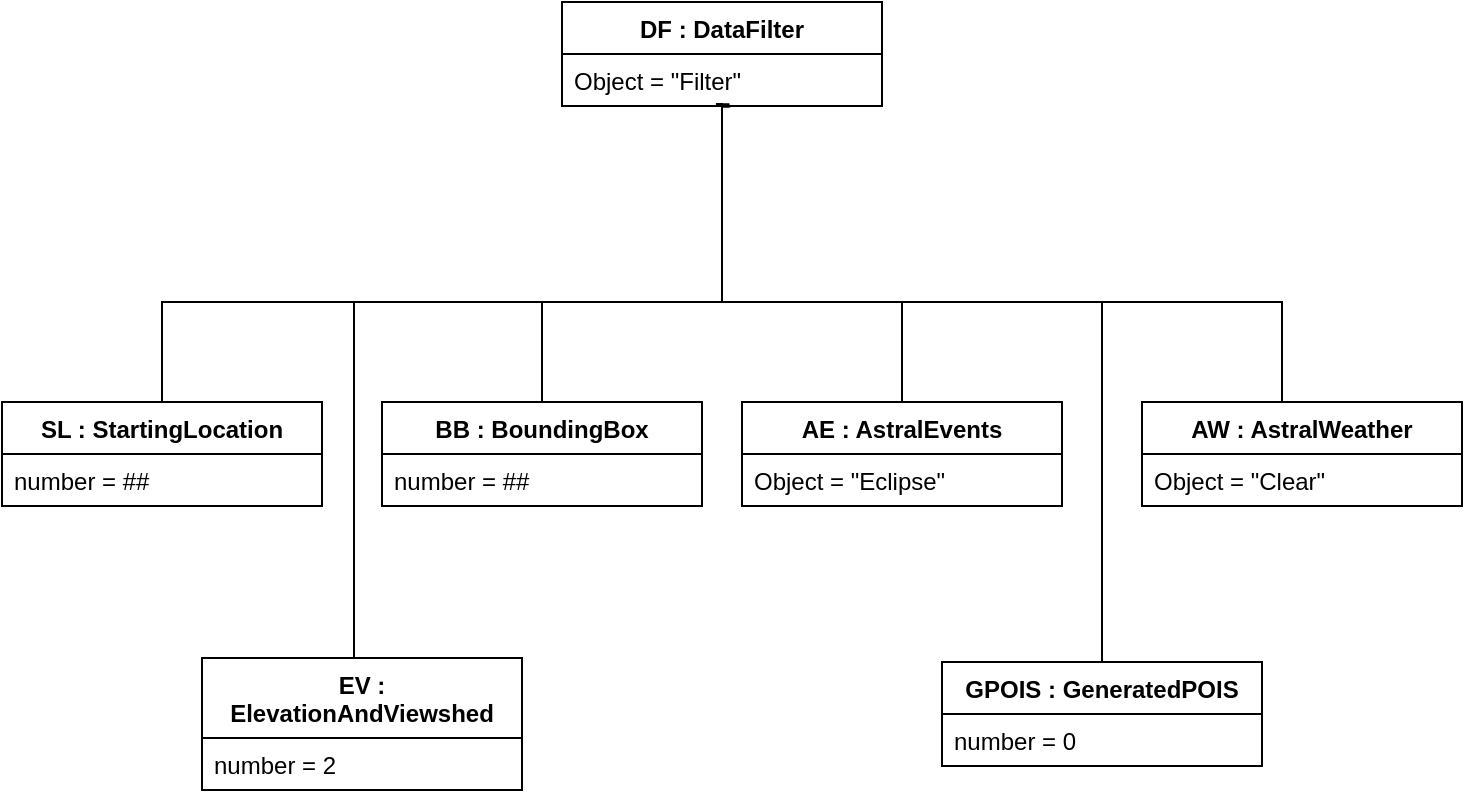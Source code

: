 <mxfile version="22.1.3" type="google">
  <diagram name="Object_Diagram" id="cWAjJjrQ19AfYeRwQsD6">
    <mxGraphModel dx="794" dy="470" grid="1" gridSize="10" guides="1" tooltips="1" connect="1" arrows="1" fold="1" page="1" pageScale="1" pageWidth="850" pageHeight="1100" math="0" shadow="0">
      <root>
        <mxCell id="0" />
        <mxCell id="1" parent="0" />
        <mxCell id="piSZbwudqz_-0FC9q4zR-2" value="DF : DataFilter" style="swimlane;fontStyle=1;align=center;verticalAlign=top;childLayout=stackLayout;horizontal=1;startSize=26;horizontalStack=0;resizeParent=1;resizeParentMax=0;resizeLast=0;collapsible=1;marginBottom=0;whiteSpace=wrap;html=1;" parent="1" vertex="1">
          <mxGeometry x="320" y="30" width="160" height="52" as="geometry" />
        </mxCell>
        <mxCell id="piSZbwudqz_-0FC9q4zR-5" value="Object = &quot;Filter&quot;" style="text;strokeColor=none;fillColor=none;align=left;verticalAlign=top;spacingLeft=4;spacingRight=4;overflow=hidden;rotatable=0;points=[[0,0.5],[1,0.5]];portConstraint=eastwest;whiteSpace=wrap;html=1;" parent="piSZbwudqz_-0FC9q4zR-2" vertex="1">
          <mxGeometry y="26" width="160" height="26" as="geometry" />
        </mxCell>
        <mxCell id="piSZbwudqz_-0FC9q4zR-6" value="SL : StartingLocation" style="swimlane;fontStyle=1;align=center;verticalAlign=top;childLayout=stackLayout;horizontal=1;startSize=26;horizontalStack=0;resizeParent=1;resizeParentMax=0;resizeLast=0;collapsible=1;marginBottom=0;whiteSpace=wrap;html=1;" parent="1" vertex="1">
          <mxGeometry x="40" y="230" width="160" height="52" as="geometry" />
        </mxCell>
        <mxCell id="piSZbwudqz_-0FC9q4zR-9" value="number = ##" style="text;strokeColor=none;fillColor=none;align=left;verticalAlign=top;spacingLeft=4;spacingRight=4;overflow=hidden;rotatable=0;points=[[0,0.5],[1,0.5]];portConstraint=eastwest;whiteSpace=wrap;html=1;" parent="piSZbwudqz_-0FC9q4zR-6" vertex="1">
          <mxGeometry y="26" width="160" height="26" as="geometry" />
        </mxCell>
        <mxCell id="piSZbwudqz_-0FC9q4zR-10" value="BB : BoundingBox" style="swimlane;fontStyle=1;align=center;verticalAlign=top;childLayout=stackLayout;horizontal=1;startSize=26;horizontalStack=0;resizeParent=1;resizeParentMax=0;resizeLast=0;collapsible=1;marginBottom=0;whiteSpace=wrap;html=1;" parent="1" vertex="1">
          <mxGeometry x="230" y="230" width="160" height="52" as="geometry" />
        </mxCell>
        <mxCell id="piSZbwudqz_-0FC9q4zR-13" value="number = ##" style="text;strokeColor=none;fillColor=none;align=left;verticalAlign=top;spacingLeft=4;spacingRight=4;overflow=hidden;rotatable=0;points=[[0,0.5],[1,0.5]];portConstraint=eastwest;whiteSpace=wrap;html=1;" parent="piSZbwudqz_-0FC9q4zR-10" vertex="1">
          <mxGeometry y="26" width="160" height="26" as="geometry" />
        </mxCell>
        <mxCell id="piSZbwudqz_-0FC9q4zR-14" value="AE : AstralEvents" style="swimlane;fontStyle=1;align=center;verticalAlign=top;childLayout=stackLayout;horizontal=1;startSize=26;horizontalStack=0;resizeParent=1;resizeParentMax=0;resizeLast=0;collapsible=1;marginBottom=0;whiteSpace=wrap;html=1;" parent="1" vertex="1">
          <mxGeometry x="410" y="230" width="160" height="52" as="geometry" />
        </mxCell>
        <mxCell id="piSZbwudqz_-0FC9q4zR-17" value="Object = &quot;Eclipse&quot;" style="text;strokeColor=none;fillColor=none;align=left;verticalAlign=top;spacingLeft=4;spacingRight=4;overflow=hidden;rotatable=0;points=[[0,0.5],[1,0.5]];portConstraint=eastwest;whiteSpace=wrap;html=1;" parent="piSZbwudqz_-0FC9q4zR-14" vertex="1">
          <mxGeometry y="26" width="160" height="26" as="geometry" />
        </mxCell>
        <mxCell id="piSZbwudqz_-0FC9q4zR-18" value="AW : AstralWeather" style="swimlane;fontStyle=1;align=center;verticalAlign=top;childLayout=stackLayout;horizontal=1;startSize=26;horizontalStack=0;resizeParent=1;resizeParentMax=0;resizeLast=0;collapsible=1;marginBottom=0;whiteSpace=wrap;html=1;" parent="1" vertex="1">
          <mxGeometry x="610" y="230" width="160" height="52" as="geometry" />
        </mxCell>
        <mxCell id="piSZbwudqz_-0FC9q4zR-21" value="Object = &quot;Clear&quot;" style="text;strokeColor=none;fillColor=none;align=left;verticalAlign=top;spacingLeft=4;spacingRight=4;overflow=hidden;rotatable=0;points=[[0,0.5],[1,0.5]];portConstraint=eastwest;whiteSpace=wrap;html=1;" parent="piSZbwudqz_-0FC9q4zR-18" vertex="1">
          <mxGeometry y="26" width="160" height="26" as="geometry" />
        </mxCell>
        <mxCell id="piSZbwudqz_-0FC9q4zR-22" value="EV : ElevationAndViewshed" style="swimlane;fontStyle=1;align=center;verticalAlign=top;childLayout=stackLayout;horizontal=1;startSize=40;horizontalStack=0;resizeParent=1;resizeParentMax=0;resizeLast=0;collapsible=1;marginBottom=0;whiteSpace=wrap;html=1;" parent="1" vertex="1">
          <mxGeometry x="140" y="358" width="160" height="66" as="geometry" />
        </mxCell>
        <mxCell id="piSZbwudqz_-0FC9q4zR-25" value="number = 2" style="text;strokeColor=none;fillColor=none;align=left;verticalAlign=top;spacingLeft=4;spacingRight=4;overflow=hidden;rotatable=0;points=[[0,0.5],[1,0.5]];portConstraint=eastwest;whiteSpace=wrap;html=1;" parent="piSZbwudqz_-0FC9q4zR-22" vertex="1">
          <mxGeometry y="40" width="160" height="26" as="geometry" />
        </mxCell>
        <mxCell id="piSZbwudqz_-0FC9q4zR-26" value="GPOIS : GeneratedPOIS" style="swimlane;fontStyle=1;align=center;verticalAlign=top;childLayout=stackLayout;horizontal=1;startSize=26;horizontalStack=0;resizeParent=1;resizeParentMax=0;resizeLast=0;collapsible=1;marginBottom=0;whiteSpace=wrap;html=1;" parent="1" vertex="1">
          <mxGeometry x="510" y="360" width="160" height="52" as="geometry" />
        </mxCell>
        <mxCell id="piSZbwudqz_-0FC9q4zR-29" value="number = 0" style="text;strokeColor=none;fillColor=none;align=left;verticalAlign=top;spacingLeft=4;spacingRight=4;overflow=hidden;rotatable=0;points=[[0,0.5],[1,0.5]];portConstraint=eastwest;whiteSpace=wrap;html=1;" parent="piSZbwudqz_-0FC9q4zR-26" vertex="1">
          <mxGeometry y="26" width="160" height="26" as="geometry" />
        </mxCell>
        <mxCell id="piSZbwudqz_-0FC9q4zR-36" style="edgeStyle=orthogonalEdgeStyle;rounded=0;orthogonalLoop=1;jettySize=auto;html=1;exitX=0.5;exitY=0;exitDx=0;exitDy=0;entryX=0.523;entryY=1.008;entryDx=0;entryDy=0;entryPerimeter=0;endArrow=none;endFill=0;" parent="1" source="piSZbwudqz_-0FC9q4zR-6" target="piSZbwudqz_-0FC9q4zR-5" edge="1">
          <mxGeometry relative="1" as="geometry">
            <Array as="points">
              <mxPoint x="120" y="180" />
              <mxPoint x="400" y="180" />
              <mxPoint x="400" y="82" />
            </Array>
          </mxGeometry>
        </mxCell>
        <mxCell id="piSZbwudqz_-0FC9q4zR-37" style="edgeStyle=orthogonalEdgeStyle;rounded=0;orthogonalLoop=1;jettySize=auto;html=1;exitX=0.5;exitY=0;exitDx=0;exitDy=0;entryX=0.523;entryY=0.97;entryDx=0;entryDy=0;entryPerimeter=0;endArrow=none;endFill=0;" parent="1" source="piSZbwudqz_-0FC9q4zR-10" target="piSZbwudqz_-0FC9q4zR-5" edge="1">
          <mxGeometry relative="1" as="geometry">
            <Array as="points">
              <mxPoint x="310" y="180" />
              <mxPoint x="400" y="180" />
              <mxPoint x="400" y="81" />
            </Array>
          </mxGeometry>
        </mxCell>
        <mxCell id="piSZbwudqz_-0FC9q4zR-38" style="edgeStyle=orthogonalEdgeStyle;rounded=0;orthogonalLoop=1;jettySize=auto;html=1;exitX=0.5;exitY=0;exitDx=0;exitDy=0;entryX=0.523;entryY=0.97;entryDx=0;entryDy=0;entryPerimeter=0;endArrow=none;endFill=0;" parent="1" source="piSZbwudqz_-0FC9q4zR-14" target="piSZbwudqz_-0FC9q4zR-5" edge="1">
          <mxGeometry relative="1" as="geometry">
            <Array as="points">
              <mxPoint x="490" y="180" />
              <mxPoint x="400" y="180" />
              <mxPoint x="400" y="81" />
            </Array>
          </mxGeometry>
        </mxCell>
        <mxCell id="piSZbwudqz_-0FC9q4zR-39" style="edgeStyle=orthogonalEdgeStyle;rounded=0;orthogonalLoop=1;jettySize=auto;html=1;exitX=0.5;exitY=0;exitDx=0;exitDy=0;entryX=0.526;entryY=1.008;entryDx=0;entryDy=0;entryPerimeter=0;endArrow=none;endFill=0;" parent="1" source="piSZbwudqz_-0FC9q4zR-18" target="piSZbwudqz_-0FC9q4zR-5" edge="1">
          <mxGeometry relative="1" as="geometry">
            <Array as="points">
              <mxPoint x="680" y="230" />
              <mxPoint x="680" y="180" />
              <mxPoint x="400" y="180" />
              <mxPoint x="400" y="82" />
            </Array>
          </mxGeometry>
        </mxCell>
        <mxCell id="piSZbwudqz_-0FC9q4zR-40" style="edgeStyle=orthogonalEdgeStyle;rounded=0;orthogonalLoop=1;jettySize=auto;html=1;exitX=0.5;exitY=0;exitDx=0;exitDy=0;endArrow=none;endFill=0;" parent="1" edge="1">
          <mxGeometry relative="1" as="geometry">
            <mxPoint x="225.79" y="357.97" as="sourcePoint" />
            <mxPoint x="400" y="120" as="targetPoint" />
            <Array as="points">
              <mxPoint x="216" y="358" />
              <mxPoint x="216" y="180" />
              <mxPoint x="400" y="180" />
              <mxPoint x="400" y="117" />
            </Array>
          </mxGeometry>
        </mxCell>
        <mxCell id="piSZbwudqz_-0FC9q4zR-41" style="edgeStyle=orthogonalEdgeStyle;rounded=0;orthogonalLoop=1;jettySize=auto;html=1;exitX=0.5;exitY=0;exitDx=0;exitDy=0;entryX=0.481;entryY=0.962;entryDx=0;entryDy=0;entryPerimeter=0;endArrow=none;endFill=0;" parent="1" source="piSZbwudqz_-0FC9q4zR-26" target="piSZbwudqz_-0FC9q4zR-5" edge="1">
          <mxGeometry relative="1" as="geometry">
            <Array as="points">
              <mxPoint x="590" y="180" />
              <mxPoint x="400" y="180" />
              <mxPoint x="400" y="81" />
            </Array>
          </mxGeometry>
        </mxCell>
      </root>
    </mxGraphModel>
  </diagram>
</mxfile>

